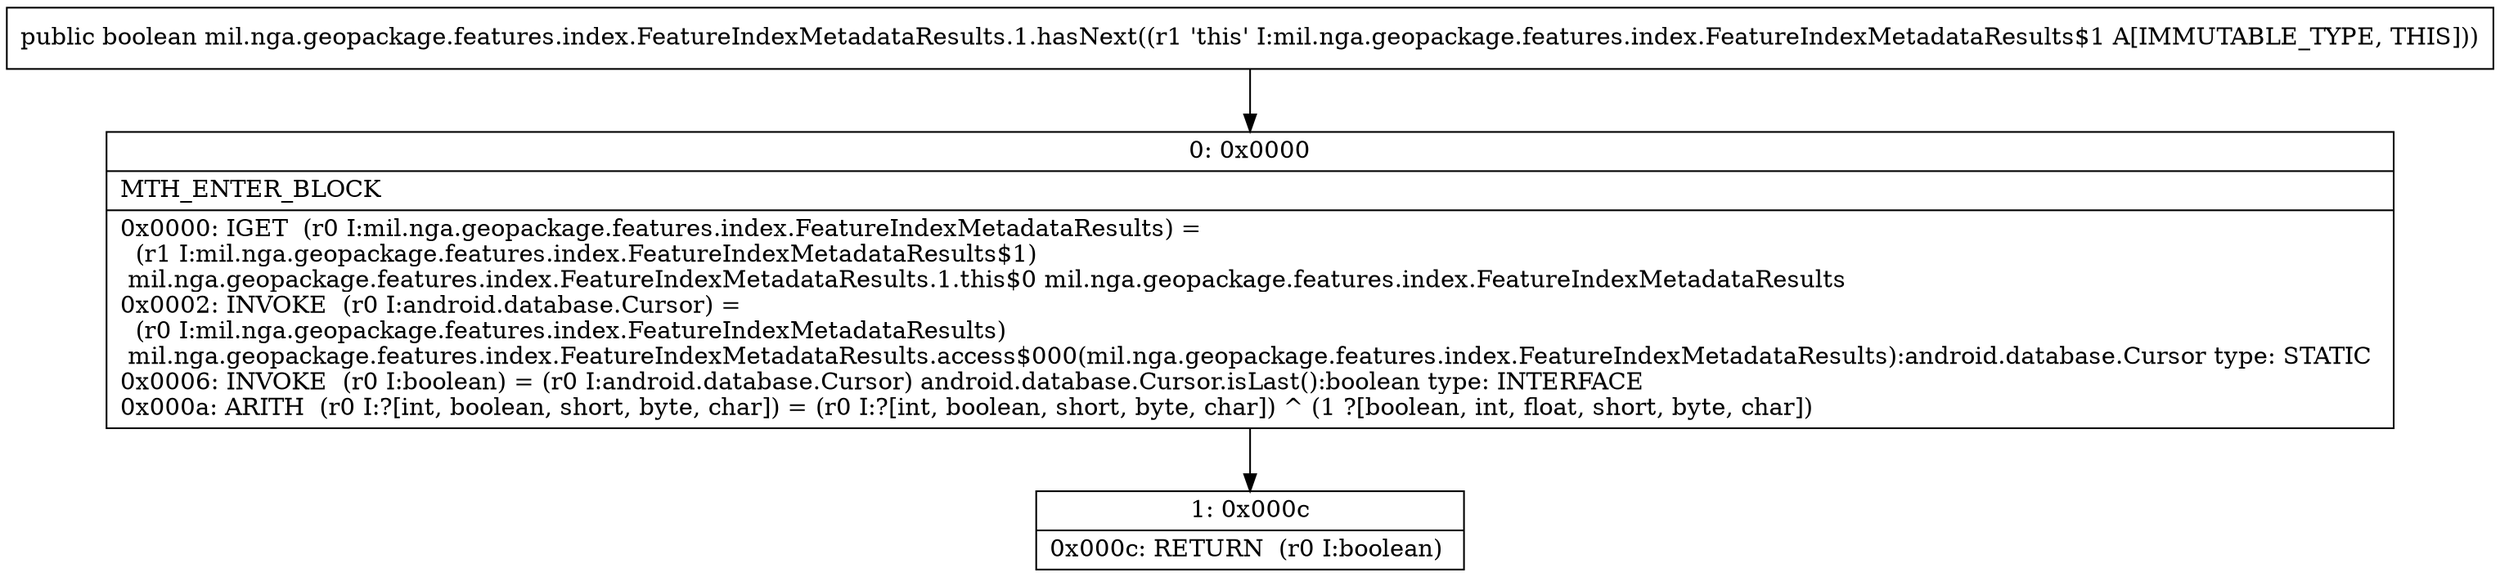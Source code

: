 digraph "CFG formil.nga.geopackage.features.index.FeatureIndexMetadataResults.1.hasNext()Z" {
Node_0 [shape=record,label="{0\:\ 0x0000|MTH_ENTER_BLOCK\l|0x0000: IGET  (r0 I:mil.nga.geopackage.features.index.FeatureIndexMetadataResults) = \l  (r1 I:mil.nga.geopackage.features.index.FeatureIndexMetadataResults$1)\l mil.nga.geopackage.features.index.FeatureIndexMetadataResults.1.this$0 mil.nga.geopackage.features.index.FeatureIndexMetadataResults \l0x0002: INVOKE  (r0 I:android.database.Cursor) = \l  (r0 I:mil.nga.geopackage.features.index.FeatureIndexMetadataResults)\l mil.nga.geopackage.features.index.FeatureIndexMetadataResults.access$000(mil.nga.geopackage.features.index.FeatureIndexMetadataResults):android.database.Cursor type: STATIC \l0x0006: INVOKE  (r0 I:boolean) = (r0 I:android.database.Cursor) android.database.Cursor.isLast():boolean type: INTERFACE \l0x000a: ARITH  (r0 I:?[int, boolean, short, byte, char]) = (r0 I:?[int, boolean, short, byte, char]) ^ (1 ?[boolean, int, float, short, byte, char]) \l}"];
Node_1 [shape=record,label="{1\:\ 0x000c|0x000c: RETURN  (r0 I:boolean) \l}"];
MethodNode[shape=record,label="{public boolean mil.nga.geopackage.features.index.FeatureIndexMetadataResults.1.hasNext((r1 'this' I:mil.nga.geopackage.features.index.FeatureIndexMetadataResults$1 A[IMMUTABLE_TYPE, THIS])) }"];
MethodNode -> Node_0;
Node_0 -> Node_1;
}

